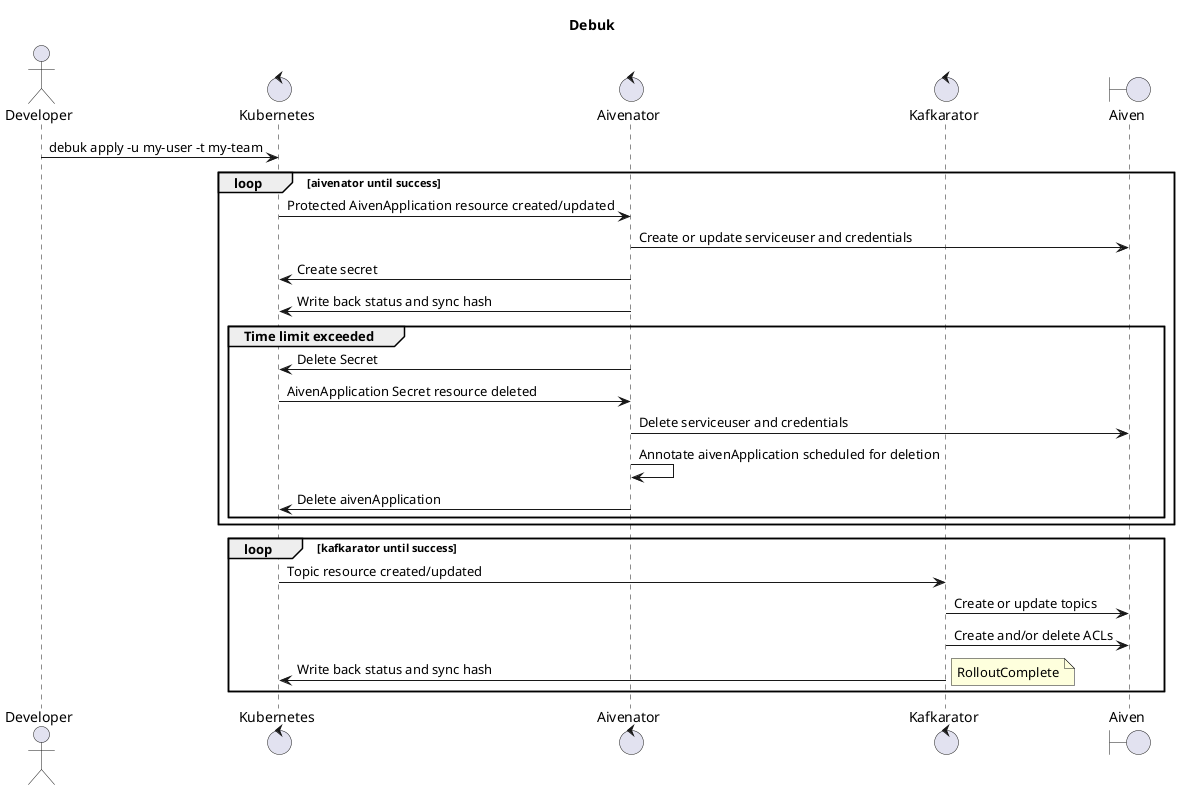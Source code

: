 @startuml
title Debuk

actor developer as "Developer"
control kubernetes as "Kubernetes"
control aivenator as "Aivenator"
control kafkarator as "Kafkarator"
boundary aiven as "Aiven"

developer -> kubernetes : debuk apply -u my-user -t my-team

loop aivenator until success
kubernetes -> aivenator : Protected AivenApplication resource created/updated
aivenator -> aiven : Create or update serviceuser and credentials
aivenator -> kubernetes : Create secret
aivenator -> kubernetes : Write back status and sync hash
group Time limit exceeded
aivenator -> kubernetes : Delete Secret
kubernetes -> aivenator : AivenApplication Secret resource deleted
aivenator -> aiven : Delete serviceuser and credentials
aivenator -> aivenator : Annotate aivenApplication scheduled for deletion
aivenator -> kubernetes : Delete aivenApplication
    end
end

loop kafkarator until success
kubernetes -> kafkarator : Topic resource created/updated
kafkarator -> aiven : Create or update topics
kafkarator -> aiven : Create and/or delete ACLs
kafkarator -> kubernetes : Write back status and sync hash
note right: RolloutComplete
end

@enduml
